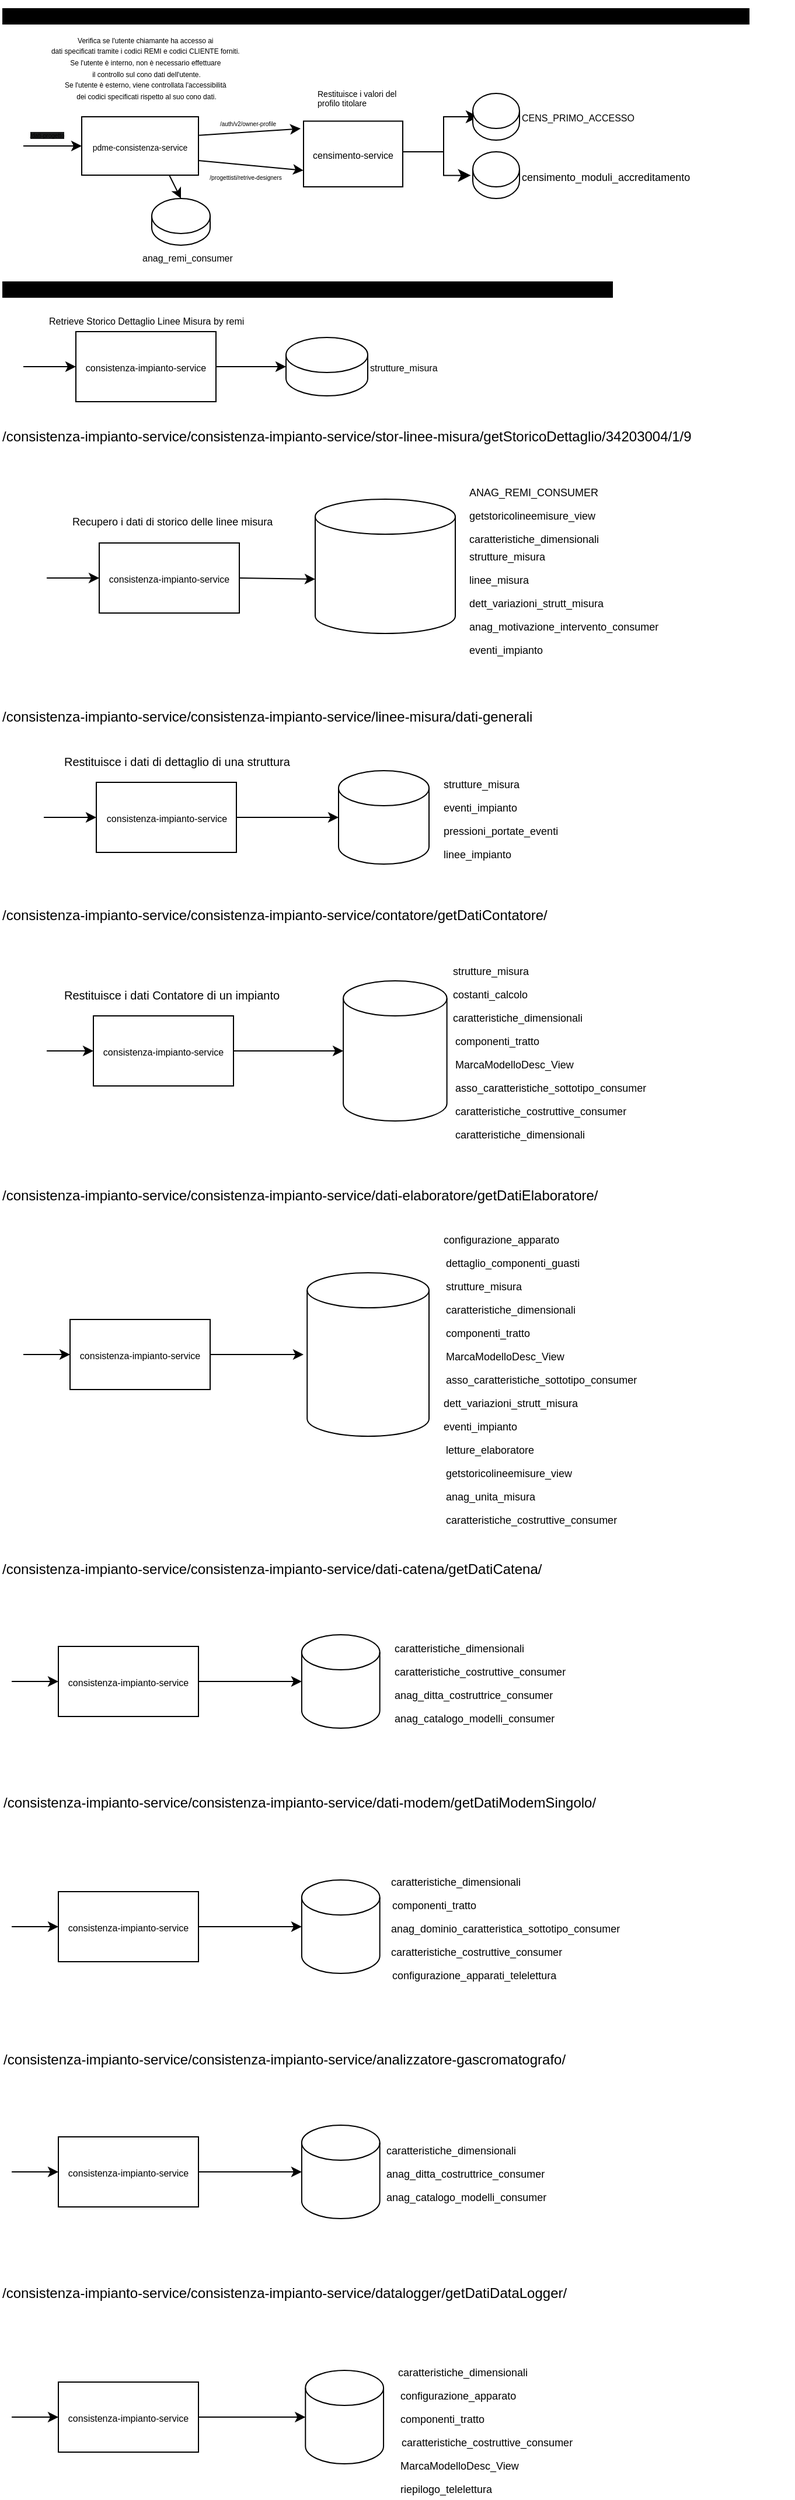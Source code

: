 <mxfile version="26.2.3">
  <diagram name="Page-1" id="8jOllRlOWKZDxfG04baL">
    <mxGraphModel dx="837" dy="1545" grid="1" gridSize="10" guides="1" tooltips="1" connect="1" arrows="1" fold="1" page="1" pageScale="1" pageWidth="850" pageHeight="1100" math="0" shadow="0">
      <root>
        <mxCell id="0" />
        <mxCell id="1" parent="0" />
        <mxCell id="v2llBk8kRjkYERRfXgGO-4" value="" style="endArrow=classic;html=1;rounded=0;entryX=0;entryY=0.5;entryDx=0;entryDy=0;labelBackgroundColor=none;" edge="1" parent="1" target="v2llBk8kRjkYERRfXgGO-14">
          <mxGeometry width="50" height="50" relative="1" as="geometry">
            <mxPoint x="20" y="75" as="sourcePoint" />
            <mxPoint x="50" y="70" as="targetPoint" />
          </mxGeometry>
        </mxCell>
        <mxCell id="v2llBk8kRjkYERRfXgGO-5" value="&lt;span style=&quot;text-wrap-mode: wrap; background-color: rgb(27, 29, 30);&quot;&gt;/dati-progetto&lt;/span&gt;" style="edgeLabel;html=1;align=center;verticalAlign=middle;resizable=0;points=[];fontSize=5;fontColor=default;" vertex="1" connectable="0" parent="v2llBk8kRjkYERRfXgGO-4">
          <mxGeometry x="0.166" relative="1" as="geometry">
            <mxPoint x="-9" y="-10" as="offset" />
          </mxGeometry>
        </mxCell>
        <mxCell id="v2llBk8kRjkYERRfXgGO-8" value="&lt;div style=&quot;line-height: 80%;&quot;&gt;&lt;font style=&quot;font-size: 6px; line-height: 80%;&quot;&gt;Verifica se l&#39;utente chiamante ha accesso ai&amp;nbsp;&lt;/font&gt;&lt;div&gt;&lt;font style=&quot;font-size: 6px; line-height: 80%;&quot;&gt;dati specificati tramite i codici REMI e codici CLIENTE forniti.&amp;nbsp;&lt;/font&gt;&lt;/div&gt;&lt;div&gt;&lt;font style=&quot;font-size: 6px; line-height: 80%;&quot;&gt;Se l&#39;utente è interno, non è necessario effettuare&amp;nbsp;&lt;/font&gt;&lt;/div&gt;&lt;div&gt;&lt;font style=&quot;font-size: 6px; line-height: 80%;&quot;&gt;il controllo sul cono dati dell&#39;utente.&lt;/font&gt;&lt;/div&gt;&lt;div&gt;&lt;font style=&quot;font-size: 6px; line-height: 80%;&quot;&gt;Se l&#39;utente è esterno, viene controllata l&#39;accessibilità&amp;nbsp;&lt;/font&gt;&lt;/div&gt;&lt;div&gt;&lt;font style=&quot;font-size: 6px; line-height: 80%;&quot;&gt;dei codici specificati rispetto al suo cono dati.&lt;/font&gt;&lt;/div&gt;&lt;/div&gt;" style="text;html=1;verticalAlign=middle;labelPosition=center;verticalLabelPosition=middle;align=center;" vertex="1" parent="1">
          <mxGeometry x="60" y="-26.25" width="130" height="66.25" as="geometry" />
        </mxCell>
        <mxCell id="v2llBk8kRjkYERRfXgGO-9" value="" style="endArrow=classic;html=1;rounded=0;exitX=1.006;exitY=0.317;exitDx=0;exitDy=0;entryX=-0.029;entryY=0.114;entryDx=0;entryDy=0;entryPerimeter=0;exitPerimeter=0;" edge="1" parent="1" source="v2llBk8kRjkYERRfXgGO-14" target="v2llBk8kRjkYERRfXgGO-10">
          <mxGeometry width="50" height="50" relative="1" as="geometry">
            <mxPoint x="180" y="70" as="sourcePoint" />
            <mxPoint x="360" y="70" as="targetPoint" />
          </mxGeometry>
        </mxCell>
        <mxCell id="v2llBk8kRjkYERRfXgGO-12" value="&lt;font style=&quot;font-size: 5px;&quot;&gt;/auth/v2/owner-profile&lt;/font&gt;" style="edgeLabel;html=1;align=center;verticalAlign=middle;resizable=0;points=[];" vertex="1" connectable="0" parent="v2llBk8kRjkYERRfXgGO-9">
          <mxGeometry x="-0.357" y="-1" relative="1" as="geometry">
            <mxPoint x="13" y="-11" as="offset" />
          </mxGeometry>
        </mxCell>
        <mxCell id="v2llBk8kRjkYERRfXgGO-10" value="&lt;font style=&quot;font-size: 8px;&quot;&gt;censimento-service&lt;/font&gt;" style="rounded=0;whiteSpace=wrap;html=1;verticalAlign=middle;" vertex="1" parent="1">
          <mxGeometry x="260" y="53.75" width="85" height="56.25" as="geometry" />
        </mxCell>
        <mxCell id="v2llBk8kRjkYERRfXgGO-14" value="&lt;font style=&quot;font-size: 7px;&quot;&gt;pdme-consistenza-service&lt;/font&gt;" style="rounded=0;whiteSpace=wrap;html=1;" vertex="1" parent="1">
          <mxGeometry x="70" y="50" width="100" height="50" as="geometry" />
        </mxCell>
        <mxCell id="v2llBk8kRjkYERRfXgGO-15" value="" style="edgeStyle=elbowEdgeStyle;elbow=horizontal;endArrow=classic;html=1;curved=0;rounded=0;endSize=8;startSize=8;entryX=0;entryY=0.5;entryDx=0;entryDy=0;entryPerimeter=0;" edge="1" parent="1">
          <mxGeometry width="50" height="50" relative="1" as="geometry">
            <mxPoint x="350" y="80" as="sourcePoint" />
            <mxPoint x="410" y="50.0" as="targetPoint" />
            <Array as="points">
              <mxPoint x="380" y="50" />
            </Array>
          </mxGeometry>
        </mxCell>
        <mxCell id="v2llBk8kRjkYERRfXgGO-16" value="" style="shape=cylinder3;whiteSpace=wrap;html=1;boundedLbl=1;backgroundOutline=1;size=15;" vertex="1" parent="1">
          <mxGeometry x="405" y="30" width="40" height="40" as="geometry" />
        </mxCell>
        <mxCell id="v2llBk8kRjkYERRfXgGO-20" value="CENS_PRIMO_ACCESSO" style="text;whiteSpace=wrap;fontSize=8;" vertex="1" parent="1">
          <mxGeometry x="445" y="40" width="90" height="20" as="geometry" />
        </mxCell>
        <mxCell id="v2llBk8kRjkYERRfXgGO-21" value="" style="edgeStyle=elbowEdgeStyle;elbow=horizontal;endArrow=classic;html=1;curved=0;rounded=0;endSize=8;startSize=8;entryX=-0.042;entryY=0.506;entryDx=0;entryDy=0;entryPerimeter=0;" edge="1" parent="1" target="v2llBk8kRjkYERRfXgGO-22">
          <mxGeometry width="50" height="50" relative="1" as="geometry">
            <mxPoint x="345" y="80" as="sourcePoint" />
            <mxPoint x="407.6" y="49.8" as="targetPoint" />
            <Array as="points">
              <mxPoint x="380" y="70" />
            </Array>
          </mxGeometry>
        </mxCell>
        <mxCell id="v2llBk8kRjkYERRfXgGO-22" value="" style="shape=cylinder3;whiteSpace=wrap;html=1;boundedLbl=1;backgroundOutline=1;size=15;" vertex="1" parent="1">
          <mxGeometry x="405" y="80" width="40" height="40" as="geometry" />
        </mxCell>
        <mxCell id="v2llBk8kRjkYERRfXgGO-23" value="censimento_moduli_accreditamento" style="text;whiteSpace=wrap;fontSize=9;" vertex="1" parent="1">
          <mxGeometry x="445" y="90" width="230" height="40" as="geometry" />
        </mxCell>
        <mxCell id="v2llBk8kRjkYERRfXgGO-24" value="Restituisce i valori del profilo titolare" style="text;whiteSpace=wrap;fontSize=7;" vertex="1" parent="1">
          <mxGeometry x="270" y="20" width="80" height="40" as="geometry" />
        </mxCell>
        <mxCell id="v2llBk8kRjkYERRfXgGO-30" value="" style="shape=cylinder3;whiteSpace=wrap;html=1;boundedLbl=1;backgroundOutline=1;size=15;" vertex="1" parent="1">
          <mxGeometry x="130" y="120" width="50" height="40" as="geometry" />
        </mxCell>
        <mxCell id="v2llBk8kRjkYERRfXgGO-31" value="anag_remi_consumer" style="text;whiteSpace=wrap;fontSize=8;" vertex="1" parent="1">
          <mxGeometry x="120" y="160" width="80" height="30" as="geometry" />
        </mxCell>
        <mxCell id="v2llBk8kRjkYERRfXgGO-32" value="" style="endArrow=classic;html=1;rounded=0;exitX=0.75;exitY=1;exitDx=0;exitDy=0;entryX=0.5;entryY=0;entryDx=0;entryDy=0;entryPerimeter=0;" edge="1" parent="1" source="v2llBk8kRjkYERRfXgGO-14" target="v2llBk8kRjkYERRfXgGO-30">
          <mxGeometry width="50" height="50" relative="1" as="geometry">
            <mxPoint x="270" y="150" as="sourcePoint" />
            <mxPoint x="320" y="100" as="targetPoint" />
          </mxGeometry>
        </mxCell>
        <mxCell id="v2llBk8kRjkYERRfXgGO-33" value="" style="endArrow=classic;html=1;rounded=0;exitX=1;exitY=0.75;exitDx=0;exitDy=0;entryX=0;entryY=0.75;entryDx=0;entryDy=0;" edge="1" parent="1" source="v2llBk8kRjkYERRfXgGO-14" target="v2llBk8kRjkYERRfXgGO-10">
          <mxGeometry width="50" height="50" relative="1" as="geometry">
            <mxPoint x="290" y="150" as="sourcePoint" />
            <mxPoint x="340" y="100" as="targetPoint" />
          </mxGeometry>
        </mxCell>
        <mxCell id="v2llBk8kRjkYERRfXgGO-34" value="/progettisti/retrive-designers" style="edgeLabel;html=1;align=center;verticalAlign=middle;resizable=0;points=[];fontSize=5;" vertex="1" connectable="0" parent="v2llBk8kRjkYERRfXgGO-33">
          <mxGeometry x="-0.558" y="-1" relative="1" as="geometry">
            <mxPoint x="20" y="10" as="offset" />
          </mxGeometry>
        </mxCell>
        <mxCell id="v2llBk8kRjkYERRfXgGO-35" value="&lt;span style=&quot;background-color: rgb(0, 0, 0);&quot; data-teams=&quot;true&quot;&gt;&lt;font style=&quot;color: light-dark(rgb(0, 0, 0), rgb(0, 0, 0));&quot;&gt;/pdme-consistenza-service/pdme-consistenza-service/dati-progetto?codiceRemi=34401601&amp;amp;codiceCliente=0020000016&lt;/font&gt;&lt;/span&gt;" style="text;whiteSpace=wrap;html=1;" vertex="1" parent="1">
          <mxGeometry y="-50" width="670" height="50" as="geometry" />
        </mxCell>
        <mxCell id="v2llBk8kRjkYERRfXgGO-36" value="&lt;span style=&quot;background-color: rgb(0, 0, 0);&quot; data-teams=&quot;true&quot;&gt;&lt;font style=&quot;color: light-dark(rgb(0, 0, 0), rgb(0, 0, 0));&quot;&gt;/consistenza-impianto-service/consistenza-impianto-service/stor-linee-misura/getStorico/34203004&lt;/font&gt;&lt;/span&gt;" style="text;whiteSpace=wrap;html=1;" vertex="1" parent="1">
          <mxGeometry y="184" width="560" height="50" as="geometry" />
        </mxCell>
        <mxCell id="v2llBk8kRjkYERRfXgGO-37" value="&lt;font style=&quot;font-size: 8px;&quot;&gt;consistenza-impianto-service&lt;/font&gt;" style="rounded=0;whiteSpace=wrap;html=1;" vertex="1" parent="1">
          <mxGeometry x="65" y="234" width="120" height="60" as="geometry" />
        </mxCell>
        <mxCell id="v2llBk8kRjkYERRfXgGO-38" value="" style="endArrow=classic;html=1;rounded=0;entryX=0;entryY=0.5;entryDx=0;entryDy=0;" edge="1" parent="1" target="v2llBk8kRjkYERRfXgGO-37">
          <mxGeometry width="50" height="50" relative="1" as="geometry">
            <mxPoint x="20" y="264" as="sourcePoint" />
            <mxPoint x="270" y="164" as="targetPoint" />
          </mxGeometry>
        </mxCell>
        <mxCell id="v2llBk8kRjkYERRfXgGO-39" value="Retrieve Storico Dettaglio Linee Misura by remi" style="text;whiteSpace=wrap;fontSize=8;" vertex="1" parent="1">
          <mxGeometry x="40" y="214" width="190" height="30" as="geometry" />
        </mxCell>
        <mxCell id="v2llBk8kRjkYERRfXgGO-40" value="" style="shape=cylinder3;whiteSpace=wrap;html=1;boundedLbl=1;backgroundOutline=1;size=15;" vertex="1" parent="1">
          <mxGeometry x="245" y="239" width="70" height="50" as="geometry" />
        </mxCell>
        <mxCell id="v2llBk8kRjkYERRfXgGO-41" value="strutture_misura" style="text;whiteSpace=wrap;fontSize=8;" vertex="1" parent="1">
          <mxGeometry x="315" y="254" width="65" height="20" as="geometry" />
        </mxCell>
        <mxCell id="v2llBk8kRjkYERRfXgGO-42" value="" style="endArrow=classic;html=1;rounded=0;exitX=1;exitY=0.5;exitDx=0;exitDy=0;entryX=0;entryY=0.5;entryDx=0;entryDy=0;entryPerimeter=0;" edge="1" parent="1" source="v2llBk8kRjkYERRfXgGO-37" target="v2llBk8kRjkYERRfXgGO-40">
          <mxGeometry width="50" height="50" relative="1" as="geometry">
            <mxPoint x="260" y="244" as="sourcePoint" />
            <mxPoint x="310" y="194" as="targetPoint" />
          </mxGeometry>
        </mxCell>
        <mxCell id="v2llBk8kRjkYERRfXgGO-43" value="&lt;span data-teams=&quot;true&quot;&gt;/consistenza-impianto-service/consistenza-impianto-service/stor-linee-misura/getStoricoDettaglio/34203004/1/9&lt;/span&gt;" style="text;whiteSpace=wrap;html=1;labelBackgroundColor=light-dark(#FFFFFF,#FFFFFF);fontColor=light-dark(#000000,#000000);" vertex="1" parent="1">
          <mxGeometry y="310" width="680" height="30" as="geometry" />
        </mxCell>
        <mxCell id="v2llBk8kRjkYERRfXgGO-44" value="&lt;font style=&quot;font-size: 8px;&quot;&gt;consistenza-impianto-service&lt;/font&gt;" style="rounded=0;whiteSpace=wrap;html=1;" vertex="1" parent="1">
          <mxGeometry x="85" y="415" width="120" height="60" as="geometry" />
        </mxCell>
        <mxCell id="v2llBk8kRjkYERRfXgGO-45" value="" style="endArrow=classic;html=1;rounded=0;entryX=0;entryY=0.5;entryDx=0;entryDy=0;" edge="1" parent="1" target="v2llBk8kRjkYERRfXgGO-44">
          <mxGeometry width="50" height="50" relative="1" as="geometry">
            <mxPoint x="40" y="445" as="sourcePoint" />
            <mxPoint x="290" y="345" as="targetPoint" />
          </mxGeometry>
        </mxCell>
        <mxCell id="v2llBk8kRjkYERRfXgGO-46" value="Recupero i dati di storico delle linee misura" style="text;whiteSpace=wrap;fontSize=9;" vertex="1" parent="1">
          <mxGeometry x="60" y="385" width="200" height="20" as="geometry" />
        </mxCell>
        <mxCell id="v2llBk8kRjkYERRfXgGO-49" value="" style="shape=cylinder3;whiteSpace=wrap;html=1;boundedLbl=1;backgroundOutline=1;size=15;" vertex="1" parent="1">
          <mxGeometry x="270" y="377.5" width="120" height="115" as="geometry" />
        </mxCell>
        <mxCell id="v2llBk8kRjkYERRfXgGO-50" value="ANAG_REMI_CONSUMER" style="text;whiteSpace=wrap;fontSize=9;" vertex="1" parent="1">
          <mxGeometry x="400" y="360" width="125" height="20" as="geometry" />
        </mxCell>
        <mxCell id="v2llBk8kRjkYERRfXgGO-52" value="getstoricolineemisure_view" style="text;whiteSpace=wrap;fontSize=9;" vertex="1" parent="1">
          <mxGeometry x="400" y="380" width="125" height="20" as="geometry" />
        </mxCell>
        <mxCell id="v2llBk8kRjkYERRfXgGO-54" value="caratteristiche_dimensionali" style="text;whiteSpace=wrap;fontSize=9;" vertex="1" parent="1">
          <mxGeometry x="400" y="400" width="180" height="40" as="geometry" />
        </mxCell>
        <mxCell id="v2llBk8kRjkYERRfXgGO-56" value="strutture_misura" style="text;whiteSpace=wrap;fontSize=9;" vertex="1" parent="1">
          <mxGeometry x="400" y="415" width="120" height="40" as="geometry" />
        </mxCell>
        <mxCell id="v2llBk8kRjkYERRfXgGO-58" value="linee_misura" style="text;whiteSpace=wrap;fontSize=9;" vertex="1" parent="1">
          <mxGeometry x="400" y="435" width="100" height="40" as="geometry" />
        </mxCell>
        <mxCell id="v2llBk8kRjkYERRfXgGO-60" value="dett_variazioni_strutt_misura" style="text;whiteSpace=wrap;fontSize=9;" vertex="1" parent="1">
          <mxGeometry x="400" y="455" width="190" height="40" as="geometry" />
        </mxCell>
        <mxCell id="v2llBk8kRjkYERRfXgGO-62" value="anag_motivazione_intervento_consumer" style="text;whiteSpace=wrap;fontSize=9;" vertex="1" parent="1">
          <mxGeometry x="400" y="475" width="250" height="40" as="geometry" />
        </mxCell>
        <mxCell id="v2llBk8kRjkYERRfXgGO-64" value="eventi_impianto" style="text;whiteSpace=wrap;fontSize=9;" vertex="1" parent="1">
          <mxGeometry x="400" y="495" width="120" height="40" as="geometry" />
        </mxCell>
        <mxCell id="v2llBk8kRjkYERRfXgGO-65" value="" style="endArrow=classic;html=1;rounded=0;exitX=1;exitY=0.5;exitDx=0;exitDy=0;" edge="1" parent="1" source="v2llBk8kRjkYERRfXgGO-44">
          <mxGeometry width="50" height="50" relative="1" as="geometry">
            <mxPoint x="360" y="550" as="sourcePoint" />
            <mxPoint x="270" y="446" as="targetPoint" />
          </mxGeometry>
        </mxCell>
        <mxCell id="v2llBk8kRjkYERRfXgGO-66" value="&lt;span data-teams=&quot;true&quot;&gt;/consistenza-impianto-service/consistenza-impianto-service/linee-misura/dati-generali&lt;/span&gt;" style="text;whiteSpace=wrap;html=1;labelBackgroundColor=light-dark(#FFFFFF,#FFFFFF);fontColor=light-dark(#000000,#000000);" vertex="1" parent="1">
          <mxGeometry y="550" width="490" height="20" as="geometry" />
        </mxCell>
        <mxCell id="v2llBk8kRjkYERRfXgGO-67" value="&lt;font style=&quot;font-size: 8px;&quot;&gt;consistenza-impianto-service&lt;/font&gt;" style="rounded=0;whiteSpace=wrap;html=1;" vertex="1" parent="1">
          <mxGeometry x="82.5" y="620" width="120" height="60" as="geometry" />
        </mxCell>
        <mxCell id="v2llBk8kRjkYERRfXgGO-68" value="" style="endArrow=classic;html=1;rounded=0;entryX=0;entryY=0.5;entryDx=0;entryDy=0;" edge="1" parent="1" target="v2llBk8kRjkYERRfXgGO-67">
          <mxGeometry width="50" height="50" relative="1" as="geometry">
            <mxPoint x="37.5" y="650" as="sourcePoint" />
            <mxPoint x="287.5" y="550" as="targetPoint" />
          </mxGeometry>
        </mxCell>
        <mxCell id="v2llBk8kRjkYERRfXgGO-69" value="Restituisce i dati di dettaglio di una struttura" style="text;whiteSpace=wrap;fontSize=10;" vertex="1" parent="1">
          <mxGeometry x="52.5" y="590" width="200" height="30" as="geometry" />
        </mxCell>
        <mxCell id="v2llBk8kRjkYERRfXgGO-71" value="strutture_misura" style="text;whiteSpace=wrap;fontSize=9;" vertex="1" parent="1">
          <mxGeometry x="377.5" y="610" width="80" height="20" as="geometry" />
        </mxCell>
        <mxCell id="v2llBk8kRjkYERRfXgGO-72" value="" style="shape=cylinder3;whiteSpace=wrap;html=1;boundedLbl=1;backgroundOutline=1;size=15;" vertex="1" parent="1">
          <mxGeometry x="290" y="610" width="77.5" height="80" as="geometry" />
        </mxCell>
        <mxCell id="v2llBk8kRjkYERRfXgGO-73" value="eventi_impianto" style="text;whiteSpace=wrap;fontSize=9;" vertex="1" parent="1">
          <mxGeometry x="377.5" y="630" width="90" height="30" as="geometry" />
        </mxCell>
        <mxCell id="v2llBk8kRjkYERRfXgGO-74" value="pressioni_portate_eventi" style="text;whiteSpace=wrap;fontSize=9;" vertex="1" parent="1">
          <mxGeometry x="377.5" y="650" width="100" height="20" as="geometry" />
        </mxCell>
        <mxCell id="v2llBk8kRjkYERRfXgGO-75" value="linee_impianto" style="text;whiteSpace=wrap;fontSize=9;" vertex="1" parent="1">
          <mxGeometry x="377.5" y="670" width="60" height="20" as="geometry" />
        </mxCell>
        <mxCell id="v2llBk8kRjkYERRfXgGO-76" value="" style="endArrow=classic;html=1;rounded=0;exitX=1;exitY=0.5;exitDx=0;exitDy=0;entryX=0;entryY=0.5;entryDx=0;entryDy=0;entryPerimeter=0;" edge="1" parent="1" source="v2llBk8kRjkYERRfXgGO-67" target="v2llBk8kRjkYERRfXgGO-72">
          <mxGeometry width="50" height="50" relative="1" as="geometry">
            <mxPoint x="390" y="620" as="sourcePoint" />
            <mxPoint x="440" y="570" as="targetPoint" />
          </mxGeometry>
        </mxCell>
        <mxCell id="v2llBk8kRjkYERRfXgGO-77" value="&lt;span data-teams=&quot;true&quot;&gt;/consistenza-impianto-service/consistenza-impianto-service/contatore/getDatiContatore/&lt;/span&gt;" style="text;whiteSpace=wrap;html=1;fontColor=light-dark(#000000,#000000);labelBackgroundColor=light-dark(#FFFFFF,#FFFFFF);" vertex="1" parent="1">
          <mxGeometry y="720" width="500" height="30" as="geometry" />
        </mxCell>
        <mxCell id="v2llBk8kRjkYERRfXgGO-78" value="&lt;font style=&quot;font-size: 8px;&quot;&gt;consistenza-impianto-service&lt;/font&gt;" style="rounded=0;whiteSpace=wrap;html=1;" vertex="1" parent="1">
          <mxGeometry x="80" y="820" width="120" height="60" as="geometry" />
        </mxCell>
        <mxCell id="v2llBk8kRjkYERRfXgGO-79" value="" style="endArrow=classic;html=1;rounded=0;entryX=0;entryY=0.5;entryDx=0;entryDy=0;" edge="1" parent="1" target="v2llBk8kRjkYERRfXgGO-78">
          <mxGeometry width="50" height="50" relative="1" as="geometry">
            <mxPoint x="40" y="850" as="sourcePoint" />
            <mxPoint x="285" y="750" as="targetPoint" />
          </mxGeometry>
        </mxCell>
        <mxCell id="v2llBk8kRjkYERRfXgGO-80" value="Restituisce i dati Contatore di un impianto" style="text;whiteSpace=wrap;fontSize=10;" vertex="1" parent="1">
          <mxGeometry x="52.5" y="790" width="197.5" height="20" as="geometry" />
        </mxCell>
        <mxCell id="v2llBk8kRjkYERRfXgGO-81" value="strutture_misura" style="text;whiteSpace=wrap;fontSize=9;" vertex="1" parent="1">
          <mxGeometry x="385.94" y="770" width="72.5" height="20" as="geometry" />
        </mxCell>
        <mxCell id="v2llBk8kRjkYERRfXgGO-82" value="" style="shape=cylinder3;whiteSpace=wrap;html=1;boundedLbl=1;backgroundOutline=1;size=15;" vertex="1" parent="1">
          <mxGeometry x="294.07" y="790" width="88.75" height="120" as="geometry" />
        </mxCell>
        <mxCell id="v2llBk8kRjkYERRfXgGO-83" value="costanti_calcolo" style="text;whiteSpace=wrap;fontSize=9;" vertex="1" parent="1">
          <mxGeometry x="385.94" y="790" width="72.5" height="20" as="geometry" />
        </mxCell>
        <mxCell id="v2llBk8kRjkYERRfXgGO-84" value="caratteristiche_dimensionali" style="text;whiteSpace=wrap;fontSize=9;" vertex="1" parent="1">
          <mxGeometry x="385.94" y="810" width="120" height="20" as="geometry" />
        </mxCell>
        <mxCell id="v2llBk8kRjkYERRfXgGO-85" value="componenti_tratto" style="text;whiteSpace=wrap;fontSize=9;" vertex="1" parent="1">
          <mxGeometry x="388.44" y="830" width="85" height="20" as="geometry" />
        </mxCell>
        <mxCell id="v2llBk8kRjkYERRfXgGO-86" value="MarcaModelloDesc_View" style="text;whiteSpace=wrap;fontSize=9;" vertex="1" parent="1">
          <mxGeometry x="388.44" y="850" width="110" height="20" as="geometry" />
        </mxCell>
        <mxCell id="v2llBk8kRjkYERRfXgGO-87" value="asso_caratteristiche_sottotipo_consumer" style="text;whiteSpace=wrap;fontSize=9;" vertex="1" parent="1">
          <mxGeometry x="388.44" y="870" width="172.5" height="30" as="geometry" />
        </mxCell>
        <mxCell id="v2llBk8kRjkYERRfXgGO-88" value="caratteristiche_costruttive_consumer" style="text;whiteSpace=wrap;fontSize=9;" vertex="1" parent="1">
          <mxGeometry x="388.44" y="890" width="150" height="20" as="geometry" />
        </mxCell>
        <mxCell id="v2llBk8kRjkYERRfXgGO-89" value="caratteristiche_dimensionali" style="text;whiteSpace=wrap;fontSize=9;" vertex="1" parent="1">
          <mxGeometry x="388.44" y="910" width="120" height="20" as="geometry" />
        </mxCell>
        <mxCell id="v2llBk8kRjkYERRfXgGO-90" value="" style="endArrow=classic;html=1;rounded=0;exitX=1;exitY=0.5;exitDx=0;exitDy=0;entryX=0;entryY=0.5;entryDx=0;entryDy=0;entryPerimeter=0;" edge="1" parent="1" source="v2llBk8kRjkYERRfXgGO-78" target="v2llBk8kRjkYERRfXgGO-82">
          <mxGeometry width="50" height="50" relative="1" as="geometry">
            <mxPoint x="290" y="870" as="sourcePoint" />
            <mxPoint x="340" y="820" as="targetPoint" />
          </mxGeometry>
        </mxCell>
        <mxCell id="v2llBk8kRjkYERRfXgGO-91" value="&lt;span data-teams=&quot;true&quot;&gt;/consistenza-impianto-service/consistenza-impianto-service/dati-elaboratore/getDatiElaboratore/&lt;/span&gt;" style="text;whiteSpace=wrap;html=1;labelBackgroundColor=light-dark(#FFFFFF,#FFFFFF);fontColor=light-dark(#000000,#000000);" vertex="1" parent="1">
          <mxGeometry y="960" width="560" height="40" as="geometry" />
        </mxCell>
        <mxCell id="v2llBk8kRjkYERRfXgGO-92" value="&lt;font style=&quot;font-size: 8px;&quot;&gt;consistenza-impianto-service&lt;/font&gt;" style="rounded=0;whiteSpace=wrap;html=1;" vertex="1" parent="1">
          <mxGeometry x="60" y="1080" width="120" height="60" as="geometry" />
        </mxCell>
        <mxCell id="v2llBk8kRjkYERRfXgGO-93" value="" style="endArrow=classic;html=1;rounded=0;entryX=0;entryY=0.5;entryDx=0;entryDy=0;" edge="1" parent="1" target="v2llBk8kRjkYERRfXgGO-92">
          <mxGeometry width="50" height="50" relative="1" as="geometry">
            <mxPoint x="20" y="1110" as="sourcePoint" />
            <mxPoint x="265" y="1010" as="targetPoint" />
          </mxGeometry>
        </mxCell>
        <mxCell id="v2llBk8kRjkYERRfXgGO-94" value="configurazione_apparato" style="text;whiteSpace=wrap;fontSize=9;" vertex="1" parent="1">
          <mxGeometry x="377.5" y="1000" width="101.56" height="20" as="geometry" />
        </mxCell>
        <mxCell id="v2llBk8kRjkYERRfXgGO-95" value="" style="shape=cylinder3;whiteSpace=wrap;html=1;boundedLbl=1;backgroundOutline=1;size=15;" vertex="1" parent="1">
          <mxGeometry x="263.12" y="1040" width="104.38" height="140" as="geometry" />
        </mxCell>
        <mxCell id="v2llBk8kRjkYERRfXgGO-96" value="dettaglio_componenti_guasti" style="text;whiteSpace=wrap;fontSize=9;" vertex="1" parent="1">
          <mxGeometry x="380" y="1020" width="120" height="20" as="geometry" />
        </mxCell>
        <mxCell id="v2llBk8kRjkYERRfXgGO-97" value="strutture_misura" style="text;whiteSpace=wrap;fontSize=9;" vertex="1" parent="1">
          <mxGeometry x="380" y="1040" width="80" height="20" as="geometry" />
        </mxCell>
        <mxCell id="v2llBk8kRjkYERRfXgGO-98" value="caratteristiche_dimensionali" style="text;whiteSpace=wrap;fontSize=9;" vertex="1" parent="1">
          <mxGeometry x="380" y="1060" width="120" height="20" as="geometry" />
        </mxCell>
        <mxCell id="v2llBk8kRjkYERRfXgGO-99" value="componenti_tratto" style="text;whiteSpace=wrap;fontSize=9;" vertex="1" parent="1">
          <mxGeometry x="380" y="1080" width="80" height="20" as="geometry" />
        </mxCell>
        <mxCell id="v2llBk8kRjkYERRfXgGO-100" value="MarcaModelloDesc_View" style="text;whiteSpace=wrap;fontSize=9;" vertex="1" parent="1">
          <mxGeometry x="380" y="1100" width="110" height="20" as="geometry" />
        </mxCell>
        <mxCell id="v2llBk8kRjkYERRfXgGO-101" value="asso_caratteristiche_sottotipo_consumer" style="text;whiteSpace=wrap;fontSize=9;" vertex="1" parent="1">
          <mxGeometry x="380" y="1120" width="170" height="20" as="geometry" />
        </mxCell>
        <mxCell id="v2llBk8kRjkYERRfXgGO-102" value="dett_variazioni_strutt_misura" style="text;whiteSpace=wrap;fontSize=9;" vertex="1" parent="1">
          <mxGeometry x="377.5" y="1140" width="130" height="20" as="geometry" />
        </mxCell>
        <mxCell id="v2llBk8kRjkYERRfXgGO-103" value="eventi_impianto" style="text;whiteSpace=wrap;fontSize=9;" vertex="1" parent="1">
          <mxGeometry x="377.5" y="1160" width="70" height="20" as="geometry" />
        </mxCell>
        <mxCell id="v2llBk8kRjkYERRfXgGO-104" value="letture_elaboratore" style="text;whiteSpace=wrap;fontSize=9;" vertex="1" parent="1">
          <mxGeometry x="380" y="1180" width="90" height="20" as="geometry" />
        </mxCell>
        <mxCell id="v2llBk8kRjkYERRfXgGO-105" value="getstoricolineemisure_view" style="text;whiteSpace=wrap;fontSize=9;" vertex="1" parent="1">
          <mxGeometry x="380" y="1200" width="110" height="20" as="geometry" />
        </mxCell>
        <mxCell id="v2llBk8kRjkYERRfXgGO-106" value="anag_unita_misura" style="text;whiteSpace=wrap;fontSize=9;" vertex="1" parent="1">
          <mxGeometry x="380" y="1220" width="95" height="20" as="geometry" />
        </mxCell>
        <mxCell id="v2llBk8kRjkYERRfXgGO-108" value="" style="endArrow=classic;html=1;rounded=0;exitX=1;exitY=0.5;exitDx=0;exitDy=0;" edge="1" parent="1" source="v2llBk8kRjkYERRfXgGO-92">
          <mxGeometry width="50" height="50" relative="1" as="geometry">
            <mxPoint x="350" y="1150" as="sourcePoint" />
            <mxPoint x="260" y="1110" as="targetPoint" />
          </mxGeometry>
        </mxCell>
        <mxCell id="v2llBk8kRjkYERRfXgGO-109" value="&lt;span data-teams=&quot;true&quot;&gt;/consistenza-impianto-service/consistenza-impianto-service/dati-catena/getDatiCatena/&lt;/span&gt;" style="text;whiteSpace=wrap;html=1;fontColor=light-dark(#000000,#000000);labelBackgroundColor=light-dark(#FFFFFF,#FFFFFF);" vertex="1" parent="1">
          <mxGeometry y="1280" width="500" height="40" as="geometry" />
        </mxCell>
        <mxCell id="v2llBk8kRjkYERRfXgGO-110" value="&lt;font style=&quot;font-size: 8px;&quot;&gt;consistenza-impianto-service&lt;/font&gt;" style="rounded=0;whiteSpace=wrap;html=1;" vertex="1" parent="1">
          <mxGeometry x="50" y="1360" width="120" height="60" as="geometry" />
        </mxCell>
        <mxCell id="v2llBk8kRjkYERRfXgGO-111" value="" style="endArrow=classic;html=1;rounded=0;entryX=0;entryY=0.5;entryDx=0;entryDy=0;" edge="1" parent="1" target="v2llBk8kRjkYERRfXgGO-110">
          <mxGeometry width="50" height="50" relative="1" as="geometry">
            <mxPoint x="10" y="1390" as="sourcePoint" />
            <mxPoint x="255" y="1290" as="targetPoint" />
          </mxGeometry>
        </mxCell>
        <mxCell id="v2llBk8kRjkYERRfXgGO-112" value="caratteristiche_dimensionali" style="text;whiteSpace=wrap;fontSize=9;" vertex="1" parent="1">
          <mxGeometry x="335.94" y="1350" width="120" height="20" as="geometry" />
        </mxCell>
        <mxCell id="v2llBk8kRjkYERRfXgGO-114" value="" style="shape=cylinder3;whiteSpace=wrap;html=1;boundedLbl=1;backgroundOutline=1;size=15;" vertex="1" parent="1">
          <mxGeometry x="258.45" y="1350" width="66.88" height="80" as="geometry" />
        </mxCell>
        <mxCell id="v2llBk8kRjkYERRfXgGO-115" value="caratteristiche_costruttive_consumer" style="text;whiteSpace=wrap;fontSize=9;" vertex="1" parent="1">
          <mxGeometry x="335.94" y="1370" width="154.06" height="20" as="geometry" />
        </mxCell>
        <mxCell id="v2llBk8kRjkYERRfXgGO-116" value="caratteristiche_costruttive_consumer" style="text;whiteSpace=wrap;fontSize=9;" vertex="1" parent="1">
          <mxGeometry x="380" y="1240" width="154.06" height="20" as="geometry" />
        </mxCell>
        <mxCell id="v2llBk8kRjkYERRfXgGO-117" value="anag_ditta_costruttrice_consumer" style="text;whiteSpace=wrap;fontSize=9;" vertex="1" parent="1">
          <mxGeometry x="335.94" y="1390" width="140" height="20" as="geometry" />
        </mxCell>
        <mxCell id="v2llBk8kRjkYERRfXgGO-118" value="anag_catalogo_modelli_consumer" style="text;whiteSpace=wrap;fontSize=9;" vertex="1" parent="1">
          <mxGeometry x="336.26" y="1410" width="140" height="20" as="geometry" />
        </mxCell>
        <mxCell id="v2llBk8kRjkYERRfXgGO-119" value="" style="endArrow=classic;html=1;rounded=0;exitX=1;exitY=0.5;exitDx=0;exitDy=0;entryX=0;entryY=0.5;entryDx=0;entryDy=0;entryPerimeter=0;" edge="1" parent="1" source="v2llBk8kRjkYERRfXgGO-110" target="v2llBk8kRjkYERRfXgGO-114">
          <mxGeometry width="50" height="50" relative="1" as="geometry">
            <mxPoint x="161.35" y="1430.0" as="sourcePoint" />
            <mxPoint x="250.004" y="1439.58" as="targetPoint" />
          </mxGeometry>
        </mxCell>
        <mxCell id="v2llBk8kRjkYERRfXgGO-120" value="&lt;span data-teams=&quot;true&quot;&gt;/consistenza-impianto-service/consistenza-impianto-service/dati-modem/getDatiModemSingolo/&lt;/span&gt;" style="text;whiteSpace=wrap;html=1;fontSize=12;fontColor=light-dark(#000000,#000000);labelBackgroundColor=light-dark(#FFFFFF,#FFFFFF);" vertex="1" parent="1">
          <mxGeometry x="0.94" y="1480" width="560" height="40" as="geometry" />
        </mxCell>
        <mxCell id="v2llBk8kRjkYERRfXgGO-125" value="&lt;font style=&quot;font-size: 8px;&quot;&gt;consistenza-impianto-service&lt;/font&gt;" style="rounded=0;whiteSpace=wrap;html=1;" vertex="1" parent="1">
          <mxGeometry x="50" y="1570" width="120" height="60" as="geometry" />
        </mxCell>
        <mxCell id="v2llBk8kRjkYERRfXgGO-126" value="" style="endArrow=classic;html=1;rounded=0;entryX=0;entryY=0.5;entryDx=0;entryDy=0;" edge="1" parent="1" target="v2llBk8kRjkYERRfXgGO-125">
          <mxGeometry width="50" height="50" relative="1" as="geometry">
            <mxPoint x="10" y="1600" as="sourcePoint" />
            <mxPoint x="255" y="1500" as="targetPoint" />
          </mxGeometry>
        </mxCell>
        <mxCell id="v2llBk8kRjkYERRfXgGO-127" value="caratteristiche_dimensionali" style="text;whiteSpace=wrap;fontSize=9;" vertex="1" parent="1">
          <mxGeometry x="333.21" y="1550" width="120" height="20" as="geometry" />
        </mxCell>
        <mxCell id="v2llBk8kRjkYERRfXgGO-128" value="" style="shape=cylinder3;whiteSpace=wrap;html=1;boundedLbl=1;backgroundOutline=1;size=15;" vertex="1" parent="1">
          <mxGeometry x="258.45" y="1560" width="66.88" height="80" as="geometry" />
        </mxCell>
        <mxCell id="v2llBk8kRjkYERRfXgGO-132" value="componenti_tratto" style="text;whiteSpace=wrap;fontSize=9;" vertex="1" parent="1">
          <mxGeometry x="333.53" y="1570" width="80" height="20" as="geometry" />
        </mxCell>
        <mxCell id="v2llBk8kRjkYERRfXgGO-133" value="anag_dominio_caratteristica_sottotipo_consumer" style="text;whiteSpace=wrap;fontSize=9;" vertex="1" parent="1">
          <mxGeometry x="333.21" y="1590" width="204.06" height="20" as="geometry" />
        </mxCell>
        <mxCell id="v2llBk8kRjkYERRfXgGO-135" value="caratteristiche_costruttive_consumer" style="text;whiteSpace=wrap;fontSize=9;" vertex="1" parent="1">
          <mxGeometry x="332.74" y="1610" width="154.06" height="20" as="geometry" />
        </mxCell>
        <mxCell id="v2llBk8kRjkYERRfXgGO-136" value="configurazione_apparati_telelettura" style="text;whiteSpace=wrap;fontSize=9;" vertex="1" parent="1">
          <mxGeometry x="333.53" y="1630" width="150" height="20" as="geometry" />
        </mxCell>
        <mxCell id="v2llBk8kRjkYERRfXgGO-137" value="" style="endArrow=classic;html=1;rounded=0;exitX=1;exitY=0.5;exitDx=0;exitDy=0;entryX=0;entryY=0.5;entryDx=0;entryDy=0;entryPerimeter=0;" edge="1" parent="1" source="v2llBk8kRjkYERRfXgGO-125" target="v2llBk8kRjkYERRfXgGO-128">
          <mxGeometry width="50" height="50" relative="1" as="geometry">
            <mxPoint x="320" y="1530" as="sourcePoint" />
            <mxPoint x="370" y="1480" as="targetPoint" />
          </mxGeometry>
        </mxCell>
        <mxCell id="v2llBk8kRjkYERRfXgGO-138" value="&lt;span data-teams=&quot;true&quot;&gt;/consistenza-impianto-service/consistenza-impianto-service/analizzatore-gascromatografo/&lt;/span&gt;" style="text;whiteSpace=wrap;html=1;fontColor=light-dark(#000000,#000000);labelBackgroundColor=light-dark(#FFFFFF,#FFFFFF);" vertex="1" parent="1">
          <mxGeometry x="0.94" y="1700" width="520" height="40" as="geometry" />
        </mxCell>
        <mxCell id="v2llBk8kRjkYERRfXgGO-139" value="&lt;font style=&quot;font-size: 8px;&quot;&gt;consistenza-impianto-service&lt;/font&gt;" style="rounded=0;whiteSpace=wrap;html=1;" vertex="1" parent="1">
          <mxGeometry x="50" y="1780" width="120" height="60" as="geometry" />
        </mxCell>
        <mxCell id="v2llBk8kRjkYERRfXgGO-140" value="" style="endArrow=classic;html=1;rounded=0;entryX=0;entryY=0.5;entryDx=0;entryDy=0;" edge="1" parent="1" target="v2llBk8kRjkYERRfXgGO-139">
          <mxGeometry width="50" height="50" relative="1" as="geometry">
            <mxPoint x="10" y="1810" as="sourcePoint" />
            <mxPoint x="255" y="1710" as="targetPoint" />
          </mxGeometry>
        </mxCell>
        <mxCell id="v2llBk8kRjkYERRfXgGO-141" value="caratteristiche_dimensionali" style="text;whiteSpace=wrap;fontSize=9;" vertex="1" parent="1">
          <mxGeometry x="328.53" y="1780" width="120" height="20" as="geometry" />
        </mxCell>
        <mxCell id="v2llBk8kRjkYERRfXgGO-142" value="anag_ditta_costruttrice_consumer" style="text;whiteSpace=wrap;fontSize=9;" vertex="1" parent="1">
          <mxGeometry x="328.53" y="1800" width="150" height="20" as="geometry" />
        </mxCell>
        <mxCell id="v2llBk8kRjkYERRfXgGO-143" value="anag_catalogo_modelli_consumer" style="text;whiteSpace=wrap;fontSize=9;" vertex="1" parent="1">
          <mxGeometry x="328.53" y="1820" width="160" height="20" as="geometry" />
        </mxCell>
        <mxCell id="v2llBk8kRjkYERRfXgGO-144" value="" style="shape=cylinder3;whiteSpace=wrap;html=1;boundedLbl=1;backgroundOutline=1;size=15;" vertex="1" parent="1">
          <mxGeometry x="258.45" y="1770" width="66.88" height="80" as="geometry" />
        </mxCell>
        <mxCell id="v2llBk8kRjkYERRfXgGO-145" value="" style="endArrow=classic;html=1;rounded=0;exitX=1;exitY=0.5;exitDx=0;exitDy=0;entryX=0;entryY=0.5;entryDx=0;entryDy=0;entryPerimeter=0;" edge="1" parent="1" source="v2llBk8kRjkYERRfXgGO-139" target="v2llBk8kRjkYERRfXgGO-144">
          <mxGeometry width="50" height="50" relative="1" as="geometry">
            <mxPoint x="320" y="1740" as="sourcePoint" />
            <mxPoint x="370" y="1690" as="targetPoint" />
          </mxGeometry>
        </mxCell>
        <mxCell id="v2llBk8kRjkYERRfXgGO-146" value="&lt;span data-teams=&quot;true&quot;&gt;/consistenza-impianto-service/consistenza-impianto-service/datalogger/getDatiDataLogger/&lt;/span&gt;" style="text;whiteSpace=wrap;html=1;fontColor=light-dark(#000000,#000000);labelBorderColor=none;labelBackgroundColor=light-dark(#FFFFFF,#FFFFFF);" vertex="1" parent="1">
          <mxGeometry y="1900" width="520" height="40" as="geometry" />
        </mxCell>
        <mxCell id="v2llBk8kRjkYERRfXgGO-147" value="&lt;font style=&quot;font-size: 8px;&quot;&gt;consistenza-impianto-service&lt;/font&gt;" style="rounded=0;whiteSpace=wrap;html=1;" vertex="1" parent="1">
          <mxGeometry x="50" y="1990" width="120" height="60" as="geometry" />
        </mxCell>
        <mxCell id="v2llBk8kRjkYERRfXgGO-148" value="" style="endArrow=classic;html=1;rounded=0;entryX=0;entryY=0.5;entryDx=0;entryDy=0;" edge="1" parent="1" target="v2llBk8kRjkYERRfXgGO-147">
          <mxGeometry width="50" height="50" relative="1" as="geometry">
            <mxPoint x="10" y="2020" as="sourcePoint" />
            <mxPoint x="255" y="1920" as="targetPoint" />
          </mxGeometry>
        </mxCell>
        <mxCell id="v2llBk8kRjkYERRfXgGO-151" value="" style="shape=cylinder3;whiteSpace=wrap;html=1;boundedLbl=1;backgroundOutline=1;size=15;" vertex="1" parent="1">
          <mxGeometry x="261.65" y="1980" width="66.88" height="80" as="geometry" />
        </mxCell>
        <mxCell id="v2llBk8kRjkYERRfXgGO-152" value="caratteristiche_dimensionali" style="text;whiteSpace=wrap;fontSize=9;" vertex="1" parent="1">
          <mxGeometry x="338.99" y="1970" width="120" height="20" as="geometry" />
        </mxCell>
        <mxCell id="v2llBk8kRjkYERRfXgGO-153" value="configurazione_apparato" style="text;whiteSpace=wrap;fontSize=9;" vertex="1" parent="1">
          <mxGeometry x="341.18" y="1990" width="107.5" height="20" as="geometry" />
        </mxCell>
        <mxCell id="v2llBk8kRjkYERRfXgGO-154" value="componenti_tratto" style="text;whiteSpace=wrap;fontSize=9;" vertex="1" parent="1">
          <mxGeometry x="341.49" y="2010" width="87.5" height="20" as="geometry" />
        </mxCell>
        <mxCell id="v2llBk8kRjkYERRfXgGO-155" value="caratteristiche_costruttive_consumer" style="text;whiteSpace=wrap;fontSize=9;" vertex="1" parent="1">
          <mxGeometry x="341.96" y="2030" width="154.06" height="20" as="geometry" />
        </mxCell>
        <mxCell id="v2llBk8kRjkYERRfXgGO-156" value="MarcaModelloDesc_View" style="text;whiteSpace=wrap;fontSize=9;" vertex="1" parent="1">
          <mxGeometry x="341.18" y="2050" width="107.81" height="20" as="geometry" />
        </mxCell>
        <mxCell id="v2llBk8kRjkYERRfXgGO-157" value="riepilogo_telelettura" style="text;whiteSpace=wrap;fontSize=9;" vertex="1" parent="1">
          <mxGeometry x="341.18" y="2070" width="87.81" height="20" as="geometry" />
        </mxCell>
        <mxCell id="v2llBk8kRjkYERRfXgGO-158" value="" style="endArrow=classic;html=1;rounded=0;exitX=1;exitY=0.5;exitDx=0;exitDy=0;entryX=0;entryY=0.5;entryDx=0;entryDy=0;entryPerimeter=0;" edge="1" parent="1" source="v2llBk8kRjkYERRfXgGO-147" target="v2llBk8kRjkYERRfXgGO-151">
          <mxGeometry width="50" height="50" relative="1" as="geometry">
            <mxPoint x="320" y="1980" as="sourcePoint" />
            <mxPoint x="370" y="1930" as="targetPoint" />
          </mxGeometry>
        </mxCell>
      </root>
    </mxGraphModel>
  </diagram>
</mxfile>

